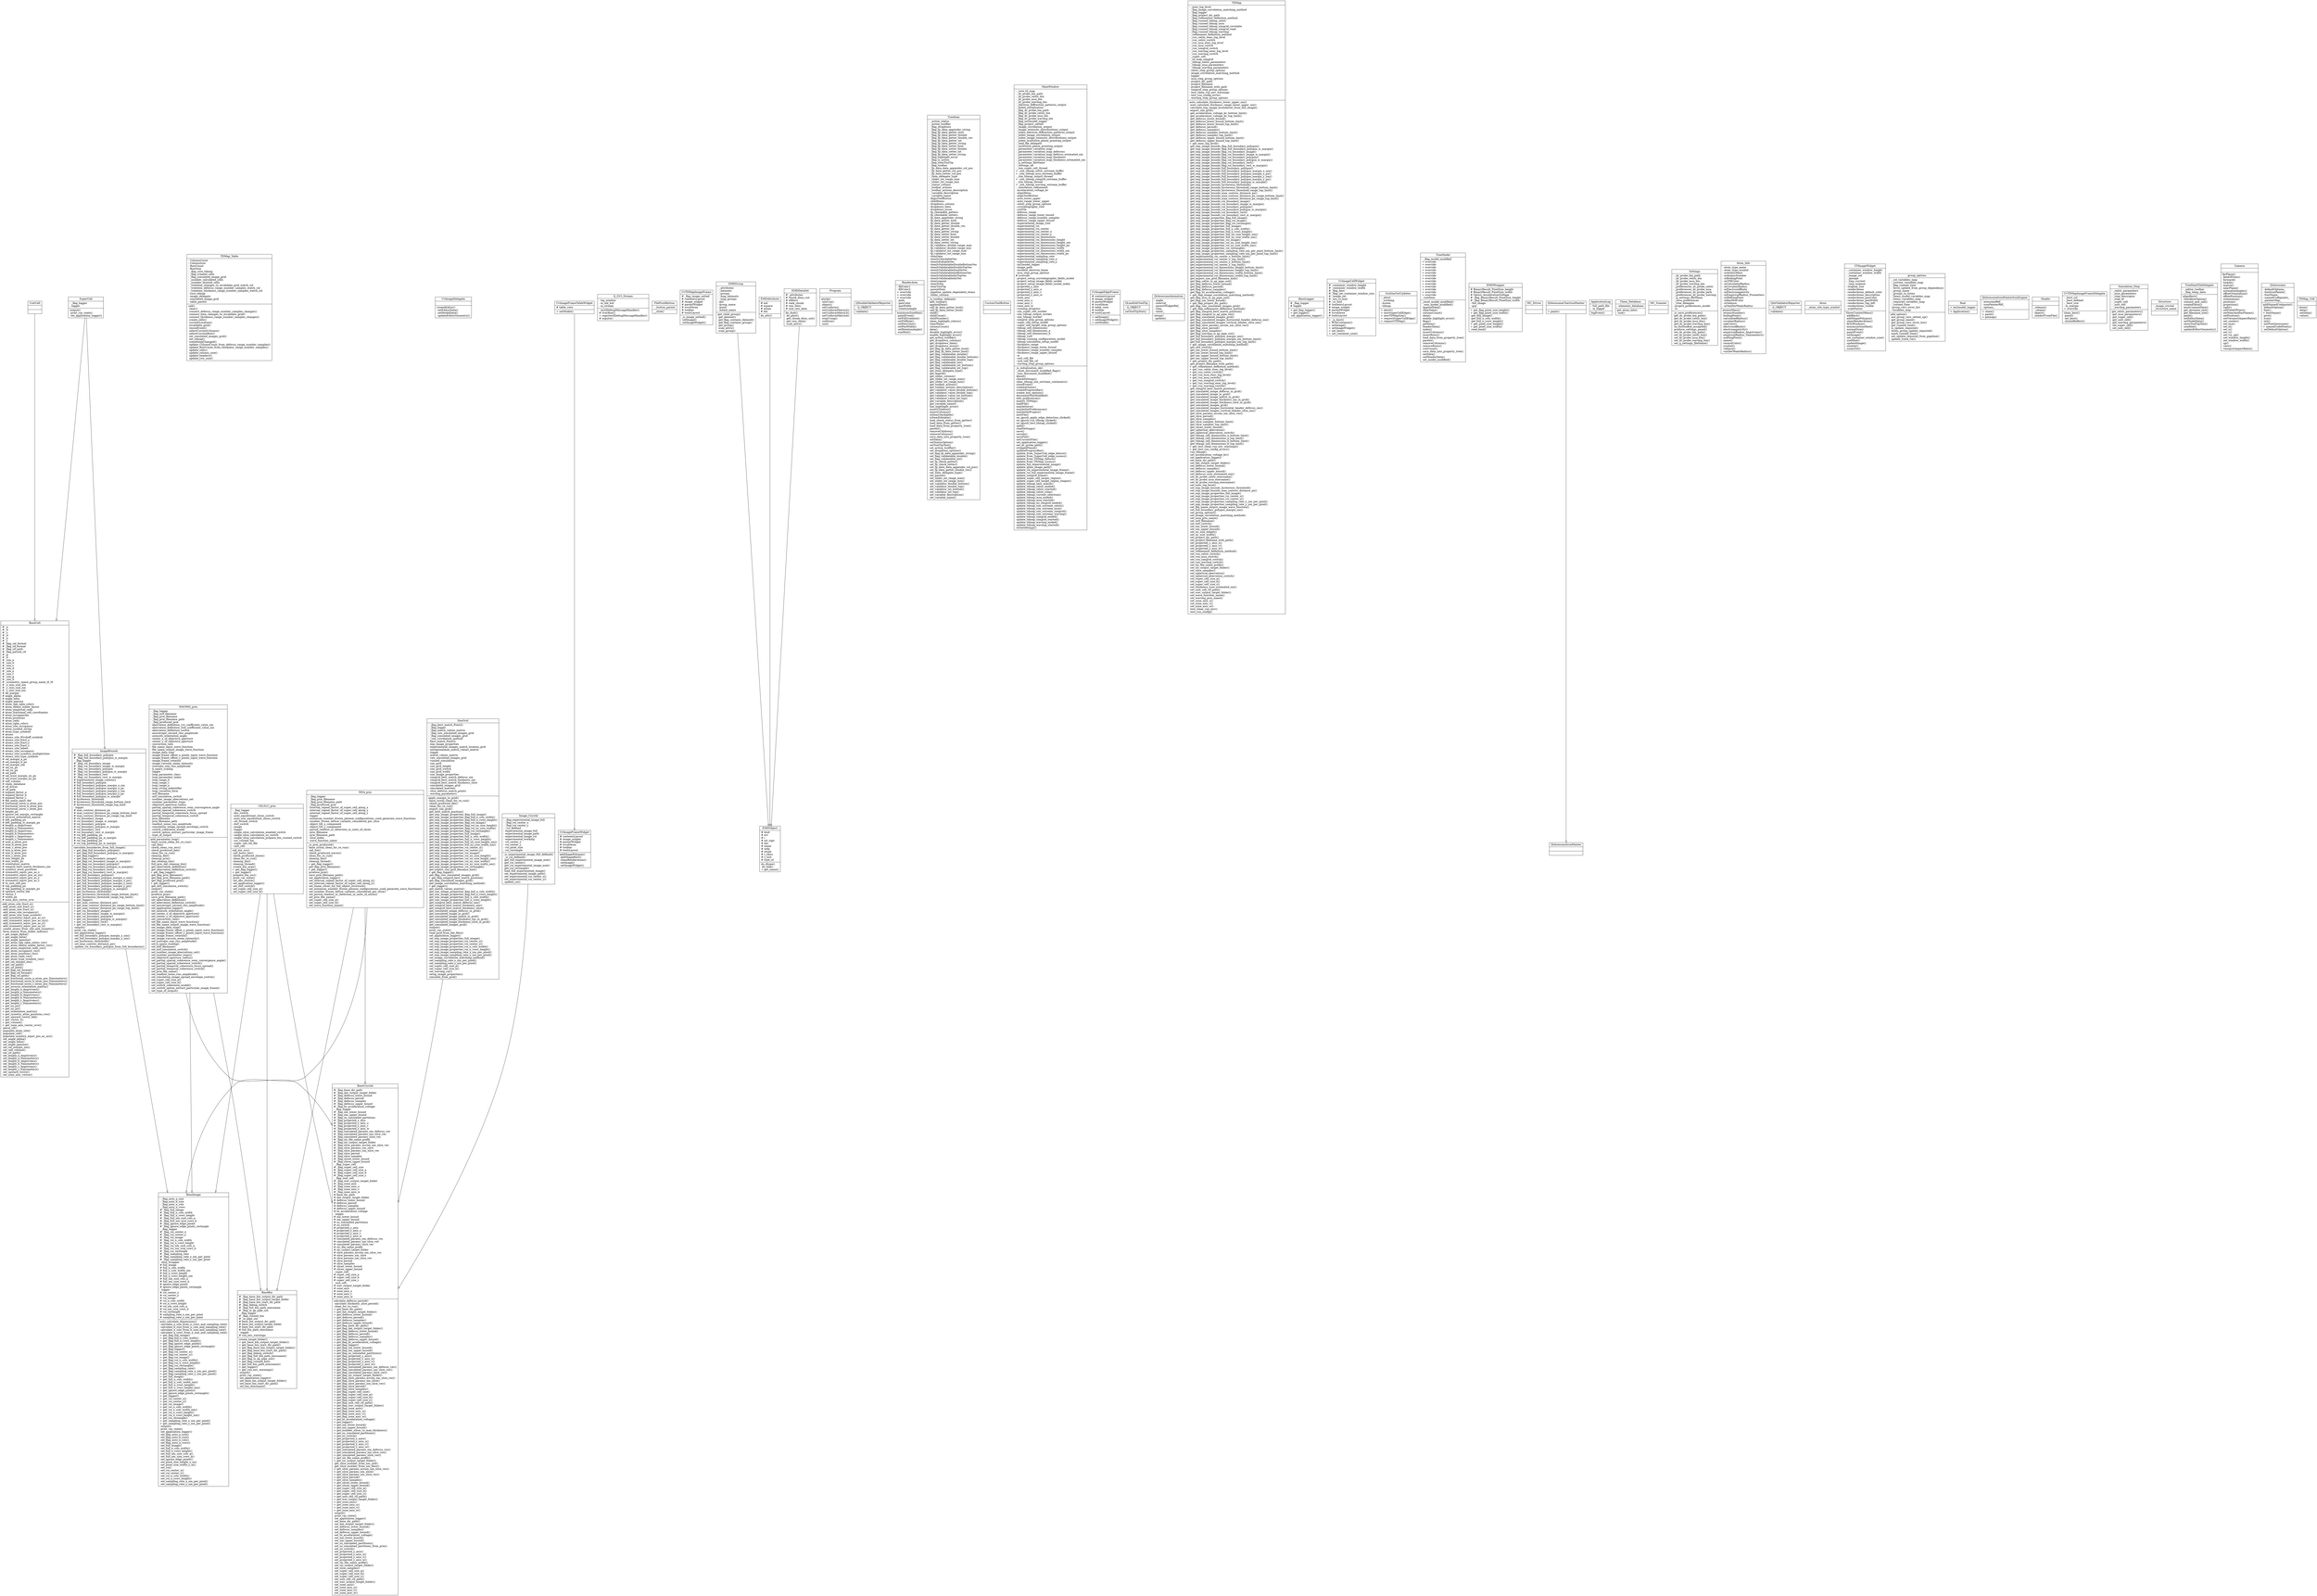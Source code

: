 digraph G {
n50 [label="{SuperCell|- _flag_logger\l- logger\l|  output()\l  print_var_state()\l  set_application_logger()\l}" style=filled fillcolor="#ffffff" shape="record"];
n53 [label="{TDMap_Table|- ColumnCount\l- ColumnSize\l- RowCount\l- RowSize\l- _flag_core_tdmap\l- _flag_created_cells\l- _flag_simulated_image_grid\l- _number_calculated_cells\l- _number_drawed_cells\l- _treeitem_changes_to_invalidate_grid_watch_col\l- _treeitem_defocus_range_number_samples_watch_col\l- _treeitem_thickness_range_number_samples_watch_col\l- core_tdmap\l- image_delegate\l- simulated_image_grid\l- table_parent\l|  cell()\l  clear()\l  connect_defocus_range_number_samples_changes()\l  connect_item_changes_to_invalidate_grid()\l  connect_thickness_range_number_samples_changes()\l  create_cells()\l  currentLocation()\l  invalidate_grid()\l  resizeEvent()\l  selectCurrentColumn()\l  selectCurrentRow()\l  set_simulated_images_grid()\l  set_tdmap()\l  somethingChanged()\l  update_ColumnCount_from_defocus_range_number_samples()\l  update_RowCount_from_thickness_range_number_samples()\l  update_cells()\l  update_column_size()\l  update_headers()\l  update_row_size()\l}" style=filled fillcolor="#ffffff" shape="record"];
n58 [label="{WAVIMG_prm|- _flag_logger\l- _flag_mtf_filename\l- _flag_prm_filename\l- _flag_prm_filename_path\l- _flag_produced_prm\l- aberration_definition_1st_coefficient_value_nm\l- aberration_definition_2nd_coefficient_value_nm\l- aberration_definition_switch\l- anisotropic_second_rms_amplitude\l- azimuth_orientation_angle\l- center_x_of_objective_aperture\l- center_y_of_objective_aperture\l- conversion_rate\l- file_name_input_wave_function\l- file_name_output_image_wave_function\l- image_data_type\l- image_frame_offset_x_pixels_input_wave_function\l- image_frame_offset_y_pixels_input_wave_function\l- image_frame_rotation\l- image_vacuum_mean_intensity\l- isotropic_one_rms_amplitude\l- k_space_scaling\l- logger\l- loop_parameter_class\l- loop_parameter_index\l- loop_range_0\l- loop_range_1\l- loop_range_n\l- loop_string_indentifier\l- loop_variation_form\l- mtf_filename\l- mtf_simulation_switch\l- number_image_aberrations_set\l- number_parameter_loops\l- objective_aperture_radius\l- partial_spacial_coherence_semi_convergence_angle\l- partial_spacial_coherence_switch\l- partial_temporal_coherence_focus_spread\l- partial_temporal_coherence_switch\l- prm_filename\l- prm_filename_path\l- readout_noise_rms_amplitude\l- simulation_image_spread_envelope_switch\l- switch_coherence_model\l- switch_option_extract_particular_image_frame\l- type_of_output\l|  add_parameter_loop()\l  base_cystal_clean_for_re_run()\l  call_bin()\l  check_clean_run_env()\l  check_produced_dat()\l  clean_for_re_run()\l  cleanup_dat()\l  cleanup_prm()\l  dat_cleanup_bin()\l  full_prm_dat_cleanup_bin()\l  get_aberration_definition()\l  get_aberration_definition_switch()\l+ get_flag_logger()\l  get_flag_prm_filename()\l  get_flag_prm_filename_path()\l  get_flag_produced_prm()\l+ get_logger()\l  get_mtf_simulation_switch()\l  output()\l  print_var_state()\l  produce_prm()\l  save_prm_filename_path()\l  set_aberration_definition()\l  set_aberration_definition_switch()\l  set_anisotropic_second_rms_amplitude()\l  set_application_logger()\l  set_azimuth_orientation_angle()\l  set_center_x_of_objective_aperture()\l  set_center_y_of_objective_aperture()\l  set_conversion_rate()\l  set_file_name_input_wave_function()\l  set_file_name_output_image_wave_function()\l  set_image_data_type()\l  set_image_frame_offset_x_pixels_input_wave_function()\l  set_image_frame_offset_y_pixels_input_wave_function()\l  set_image_frame_rotation()\l  set_image_vacuum_mean_intensity()\l  set_isotropic_one_rms_amplitude()\l  set_k_space_scaling()\l  set_mtf_filename()\l  set_mtf_simulation_switch()\l  set_number_image_aberrations_set()\l  set_number_parameter_loops()\l  set_objective_aperture_radius()\l  set_partial_spacial_coherence_semi_convergence_angle()\l  set_partial_spacial_coherence_switch()\l  set_partial_temporal_coherence_focus_spread()\l  set_partial_temporal_coherence_switch()\l  set_prm_file_name()\l  set_readout_noise_rms_amplitude()\l  set_simulation_image_spread_envelope_switch()\l  set_super_cell_size_a()\l  set_super_cell_size_b()\l  set_switch_coherence_model()\l  set_switch_option_extract_particular_image_frame()\l  set_type_of_output()\l}" style=filled fillcolor="#ffffff" shape="record"];
n9 [label="{CELSLC_prm|- _flag_logger\l- abs_switch\l- auto_equidistant_slices_switch\l- auto_non_equidistant_slices_switch\l- cel_format_switch\l- dwf_switch\l- image\l- logger\l- single_slice_calculation_enabled_switch\l- single_slice_calculation_nz_switch\l- single_slice_calculation_prepare_bin_runned_switch\l- ssc_runned_bin\l- super_cell_cel_file\l- unit_cell\l|  call_bin_ssc()\l  call_boost_bin()\l  check_produced_slices()\l  clean_for_re_run()\l  cleanup_bin()\l  cleanup_thread()\l  create_bin_args()\l+ get_flag_logger()\l+ get_logger()\l  prepare_bin_ssc()\l  print_var_state()\l  set_abs_switch()\l  set_application_logger()\l  set_dwf_switch()\l  set_super_cell_size_a()\l  set_super_cell_size_b()\l}" style=filled fillcolor="#ffffff" shape="record"];
n15 [label="{CvImageDelegate||  createEditor()\l  setEditorData()\l  setModelData()\l  updateEditorGeometry()\l}" style=filled fillcolor="#ffffff" shape="record"];
n18 [label="{CvImageFrameWidget|# contentsLayout\l# image_widget\l# parentWidget\l# scrollArea\l# toolbar\l# toolsLayout\l|  addShapePolygon()\l  addShapeRect()\l  cleanRenderAreas()\l  setImage()\l  setImageWidget()\l}" style=filled fillcolor="#ffffff" shape="record"];
n38 [label="{Q_GUI_Stream|- log_window\l- m_old_buf\l- m_stream\l|- myQDebugMessageHandler()\l# overflow()\l+ registerQDebugMessageHandler()\l# xsputn()\l}" style=filled fillcolor="#ffffff" shape="record"];
n26 [label="{FilePushButton|- _button_parent\l|  __click()\l}" style=filled fillcolor="#ffffff" shape="record"];
n5 [label="{BaseCell|# _a\l# _b\l# _c\l# _d\l# _e\l# _f\l# _flag_cel_format\l# _flag_cif_format\l# _flag_cif_path\l# _flag_parsed_cif\l# _g\l# _h\l# _sim_a\l# _sim_b\l# _sim_c\l# _sim_d\l# _sim_e\l# _sim_f\l# _sim_g\l# _sim_h\l# _symmetry_space_group_name_H_M\l# _x_min_size_nm\l# _y_min_size_nm\l# _z_min_size_nm\l# ab_margin\l# angle_alpha\l# angle_beta\l# angle_gamma\l# atom_cpk_rgba_colors\l# atom_debye_waller_factor\l# atom_empirical_radii\l# atom_fractional_cell_coordinates\l# atom_occupancies\l# atom_positions\l# atom_radii\l# atom_rgba_colors\l# atom_site_occupancy\l# atom_symbol_string\l# atom_type_symbols\l# atoms\l# atoms_site_Wyckoff_symbols\l# atoms_site_fract_x\l# atoms_site_fract_y\l# atoms_site_fract_z\l# atoms_site_labels\l# atoms_site_occupancy\l# atoms_site_symetry_multiplicities\l# atoms_site_type_symbols\l# cel_margin_a_px\l# cel_margin_b_px\l# cel_margin_nm\l# cel_nx_px\l# cel_ny_px\l# cel_path\l# cel_wout_margin_nx_px\l# cel_wout_margin_ny_px\l# cell_volume\l# chem_database\l# cif_driver\l# cif_path\l# expand_factor_a\l# expand_factor_b\l# expand_factor_c\l# file_name_input_dat\l# fractional_norm_a_atom_pos\l# fractional_norm_b_atom_pos\l# fractional_norm_c_atom_pos\l# height_px\l# ignore_cel_margin_rectangle\l# inverse_orientation_matrix\l# left_padding_px\l# left_padding_w_margin_px\l# length_a_Angstroms\l# length_a_Nanometers\l# length_b_Angstroms\l# length_b_Nanometers\l# length_c_Angstroms\l# length_c_Nanometers\l# max_a_atom_pos\l# max_b_atom_pos\l# max_c_atom_pos\l# min_a_atom_pos\l# min_b_atom_pos\l# min_c_atom_pos\l# min_height_px\l# min_width_px\l# orientation_matrix\l# simgrid_best_match_thickness_nm\l# symetry_atom_positions\l# symmetry_equiv_pos_as_x\l# symmetry_equiv_pos_as_xyz\l# symmetry_equiv_pos_as_y\l# symmetry_equiv_pos_as_z\l# to_unit_cell_pos\l# top_padding_px\l# top_padding_w_margin_px\l# upward_vector_hkl\l# vector_t\l# width_px\l# zone_axis_vector_uvw\l|  add_atom_site_fract_x()\l  add_atom_site_fract_y()\l  add_atom_site_fract_z()\l  add_atom_site_occupancy()\l  add_atom_site_type_symbol()\l  add_symmetry_equiv_pos_as_x()\l  add_symmetry_equiv_pos_as_xyz()\l  add_symmetry_equiv_pos_as_y()\l  add_symmetry_equiv_pos_as_z()\l  create_atoms_from_site_and_symetry()\l  form_matrix_from_miller_indices()\l+ get_angle_alpha()\l+ get_angle_beta()\l+ get_angle_gamma()\l+ get_atom_cpk_rgba_colors_vec()\l+ get_atom_debye_waller_factor_vec()\l+ get_atom_empirical_radii_vec()\l+ get_atom_occupancy_vec()\l+ get_atom_positions_vec()\l+ get_atom_radii_vec()\l+ get_atom_type_symbols_vec()\l+ get_cel_margin_nm()\l+ get_cel_path()\l+ get_cif_path()\l+ get_flag_cel_format()\l+ get_flag_cif_format()\l+ get_flag_cif_path()\l+ get_fractional_norm_a_atom_pos_Nanometers()\l+ get_fractional_norm_b_atom_pos_Nanometers()\l+ get_fractional_norm_c_atom_pos_Nanometers()\l+ get_inverse_orientation_matrix()\l+ get_length_a_Angstroms()\l+ get_length_a_Nanometers()\l+ get_length_b_Angstroms()\l+ get_length_b_Nanometers()\l+ get_length_c_Angstroms()\l+ get_length_c_Nanometers()\l+ get_nx_px()\l+ get_ny_px()\l+ get_orientation_matrix()\l+ get_symetry_atom_positions_vec()\l+ get_upward_vector_hkl()\l+ get_vector_t()\l+ get_volume()\l+ get_zone_axis_vector_uvw()\l  parse_cif()\l  populate_atom_site()\l  populate_cell()\l  populate_symetry_equiv_pos_as_xyz()\l  set_angle_alpha()\l  set_angle_beta()\l  set_angle_gamma()\l  set_cel_margin_nm()\l  set_cell_volume()\l  set_cif_path()\l  set_length_a_Angstroms()\l  set_length_a_Nanometers()\l  set_length_b_Angstroms()\l  set_length_b_Nanometers()\l  set_length_c_Angstroms()\l  set_length_c_Nanometers()\l  set_upward_vector()\l  set_zone_axis_vector()\l}" style=filled fillcolor="#ffffff" shape="record"];
n19 [label="{CvTDMapImageFrame|# _flag_image_setted\l# contentsLayout\l# image_widget\l# parentWidget\l# scrollArea\l# toolbar\l# toolsLayout\l|  _is_image_setted()\l  setImage()\l  setImageWidget()\l}" style=filled fillcolor="#ffffff" shape="record"];
n23 [label="{EMDGroup|- _attributes\l- _datasets\l- _groups\l- _map_datasets\l- _map_groups\l- gid\l- group_name\l- grpid\l- memb_name\l|  get_child_group()\l  get_dataset()\l  get_flag_contains_dataset()\l  get_flag_contains_group()\l  get_group()\l  scan_attrs()\l  scan_group()\l}" style=filled fillcolor="#ffffff" shape="record"];
n34 [label="{Program||  attrib()\l  isInUse()\l  object()\l  setUniform()\l  setUniformMatrix2()\l  setUniformMatrix3()\l  setUniformMatrix4()\l  stopUsing()\l  uniform()\l  use()\l}" style=filled fillcolor="#ffffff" shape="record"];
n35 [label="{QDoubleValidatorReporter|- Q_OBJECT\l|  validate()\l}" style=filled fillcolor="#ffffff" shape="record"];
n44 [label="{RenderArea|- fillColor1\l- fillColor2\l+ override\l+ override\l+ override\l- path\l- penColor\l- penWidth\l- rotationAngle\l|  minimumSizeHint()\l  paintEvent()\l  setFillGradient()\l  setFillRule()\l  setPenColor()\l  setPenWidth()\l  setRotationAngle()\l  sizeHint()\l}" style=filled fillcolor="#ffffff" shape="record"];
n54 [label="{TreeItem|- _action_status\l- _action_toolBar\l- _flag_dropdown\l- _flag_fp_data_appender_string\l- _flag_fp_data_getter_bool\l- _flag_fp_data_getter_double\l- _flag_fp_data_getter_double_vec\l- _flag_fp_data_getter_int\l- _flag_fp_data_getter_string\l- _flag_fp_data_setter_bool\l- _flag_fp_data_setter_double\l- _flag_fp_data_setter_int\l- _flag_fp_data_setter_string\l- _flag_highlight_error\l- _flag_is_action\l- _flag_itemToolTip\l- _flag_toolbar\l- _fp_data_data_appender_col_pos\l- _fp_data_getter_col_pos\l- _fp_data_setter_col_pos\l- _item_delegate_type\l- _slider_int_range_max\l- _slider_int_range_min\l- _status_column\l- _toolbar_actions\l- _toolbar_actions_description\l- _variable_description\l- _variable_name\l- alignToolButton\l- childItems\l- dropdown_column\l- dropdown_data\l- dropdown_enum\l- fp_checkable_getters\l- fp_checkable_setters\l- fp_data_appender_string\l- fp_data_getter_bool\l- fp_data_getter_double\l- fp_data_getter_double_vec\l- fp_data_getter_int\l- fp_data_getter_string\l- fp_data_setter_bool\l- fp_data_setter_double\l- fp_data_setter_int\l- fp_data_setter_string\l- fp_validator_double_range_max\l- fp_validator_double_range_min\l- fp_validator_int_range_max\l- fp_validator_int_range_min\l- itemData\l- itemIsCheckableVec\l- itemIsEditableVec\l- itemIsValidatableDoubleBottomVec\l- itemIsValidatableDoubleTopVec\l- itemIsValidatableDoubleVec\l- itemIsValidatableIntBottomVec\l- itemIsValidatableIntTopVec\l- itemIsValidatableIntVec\l- itemLegend\l- itemState\l- itemToolTip\l- parentItem\l- pipeline_update_dependent_items\l- slider_column\l|  _is_toolbar_defined()\l  add_toolbar()\l  appendData()\l  call_fp_data_getter_bool()\l  call_fp_data_setter_bool()\l  child()\l  childCount()\l  childNumber()\l  clean_highlight_status()\l  clearData()\l  columnCount()\l  data()\l  disable_highlight_error()\l  enable_highlight_error()\l  get_action_toolBar()\l  get_dropdown_column()\l  get_dropdown_data()\l  get_dropdown_enum()\l  get_flag_fp_data_getter_bool()\l  get_flag_fp_data_setter_bool()\l  get_flag_validatable_double()\l  get_flag_validatable_double_bottom()\l  get_flag_validatable_double_top()\l  get_flag_validatable_int()\l  get_flag_validatable_int_bottom()\l  get_flag_validatable_int_top()\l  get_item_delegate_type()\l  get_legend()\l  get_slider_column()\l  get_slider_int_range_max()\l  get_slider_int_range_min()\l  get_toolbar_actions()\l  get_toolbar_actions_description()\l  get_validator_value_double_bottom()\l  get_validator_value_double_top()\l  get_validator_value_int_bottom()\l  get_validator_value_int_top()\l  get_variable_description()\l  get_variable_name()\l  has_hightlight_error()\l  insertChildren()\l  insertColumns()\l  isItemCheckable()\l  isItemEditable()\l  load_check_status_from_getter()\l  load_data_from_getter()\l  load_data_from_property_tree()\l  parent()\l  removeChildren()\l  removeColumns()\l  save_data_into_property_tree()\l  setData()\l  setStatusOption()\l  setToolTipText()\l  set_action_toolBar()\l  set_dropdown_options()\l  set_flag_fp_data_appender_string()\l  set_flag_validatable_double()\l  set_flag_validatable_int()\l  set_fp_check_getter()\l  set_fp_check_setter()\l  set_fp_data_data_appender_col_pos()\l  set_fp_data_getter_double_vec()\l  set_item_delegate_type()\l  set_parent()\l  set_slider_int_range_max()\l  set_slider_int_range_min()\l  set_validator_double_bottom()\l  set_validator_double_top()\l  set_validator_int_bottom()\l  set_validator_int_top()\l  set_variable_description()\l  set_variable_name()\l}" style=filled fillcolor="#ffffff" shape="record"];
n13 [label="{CustomToolButton||}" style=filled fillcolor="#ffffff" shape="record"];
n32 [label="{MSA_prm|- _flag_logger\l- _flag_prm_filename\l- _flag_prm_filename_path\l- _flag_produced_prm\l- internal_repeat_factor_of_super_cell_along_x\l- internal_repeat_factor_of_super_cell_along_y\l- internal_repeat_factor_of_super_cell_along_z\l- logger\l- minimum_number_frozen_phonon_configurations_used_generate_wave_functions\l- number_frozen_lattice_variants_considered_per_slice\l- object_tilt_x_component\l- object_tilt_y_component\l- period_readout_or_detection_in_units_of_slices\l- prm_filename\l- prm_filename_path\l- slice_index\l- wave_function_name\l|  _is_prm_produced()\l  base_cystal_clean_for_re_run()\l  call_bin()\l  check_produced_waves()\l  clean_for_re_run()\l  cleanup_bin()\l  cleanup_thread()\l+ get_flag_logger()\l  get_flag_prm_filename()\l+ get_logger()\l  produce_prm()\l  save_prm_filename_path()\l  set_application_logger()\l  set_internal_repeat_factor_of_super_cell_along_x()\l  set_internal_repeat_factor_of_super_cell_along_y()\l  set_linear_slices_for_full_object_structure()\l  set_minimum_number_frozen_phonon_configurations_used_generate_wave_functions()\l  set_number_frozen_lattice_variants_considered_per_slice()\l  set_period_readout_or_detection_in_units_of_slices()\l  set_prm_file_name()\l  set_super_cell_size_a()\l  set_super_cell_size_b()\l  set_wave_function_name()\l}" style=filled fillcolor="#ffffff" shape="record"];
n33 [label="{MainWindow|- _core_td_map\l- _dr_probe_bin_path\l- _dr_probe_celslc_bin\l- _dr_probe_msa_bin\l- _dr_probe_wavimg_bin\l- _electron_diffraction_patterns_output\l- _failed_initialization\l- _flag_dr_probe_bin_path\l- _flag_dr_probe_celslc_bin\l- _flag_dr_probe_msa_bin\l- _flag_dr_probe_wavimg_bin\l- _flag_im2model_logger\l- _flag_project_setted\l- _image_correlation_output\l- _image_intensity_distribuitions_output\l- _index_electron_diffraction_patterns_output\l- _index_image_correlation_output\l- _index_image_intensity_distribuitions_output\l- _index_multislice_phase_granting_output\l- _load_file_delegate\l- _multislice_phase_granting_output\l- _parameter_variation_map\l- _parameter_variation_map_defocous\l- _parameter_variation_map_defocus_estimated_nm\l- _parameter_variation_map_thickness\l- _parameter_variation_map_thickness_estimated_nm\l- _q_settings_fileName\l- _settings_ok\l- _sim_super_cell_thread\l+ _sim_tdmap_celslc_ostream_buffer\l+ _sim_tdmap_msa_ostream_buffer\l- _sim_tdmap_output_thread\l+ _sim_tdmap_simgrid_ostream_buffer\l- _sim_tdmap_thread\l+ _sim_tdmap_wavimg_ostream_buffer\l- _simulation_refinement\l- accelaration_voltage_kv\l- alignMenu\l- alignToolButton\l- auto_lower_upper\l- auto_range_lower_upper\l- celslc_step_group_options\l- crystallography_root\l- curFile\l- defocus_range\l- defocus_range_lower_bound\l- defocus_range_number_samples\l- defocus_range_upper_bound\l- experimental_image_root\l- experimental_roi\l- experimental_roi_center\l- experimental_roi_center_x\l- experimental_roi_center_y\l- experimental_roi_dimensions\l- experimental_roi_dimensions_height\l- experimental_roi_dimensions_height_nm\l- experimental_roi_dimensions_height_px\l- experimental_roi_dimensions_width\l- experimental_roi_dimensions_width_nm\l- experimental_roi_dimensions_width_px\l- experimental_sampling_rate\l- experimental_sampling_rate_x\l- experimental_sampling_rate_y\l- im2model_logger\l- image_path\l- incident_electron_beam\l- msa_step_group_options\l# override\l- project_setup_crystalographic_fields_model\l- project_setup_image_fields_model\l- project_setup_image_fields_model_index\l- projected_y_axis\l- projected_y_axis_u\l- projected_y_axis_v\l- projected_y_axis_w\l- zone_axis\l- zone_axis_u\l- zone_axis_v\l- zone_axis_w\l- running_progress\l- sim_super_cell_worker\l- sim_tdmap_output_worker\l- sim_tdmap_worker\l- simgrid_step_group_options\l- super_cell_setup_model\l- super_cell_target_step_group_options\l- tdmap_cell_dimensions\l- tdmap_cell_dimensions_a\l- tdmap_cell_dimensions_b\l- tdmap_root\l- tdmap_running_configuration_model\l- tdmap_simulation_setup_model\l- thickness_range\l- thickness_range_lower_bound\l- thickness_range_number_samples\l- thickness_range_upper_bound\l- ui\l- unit_cell_file\l- unit_cell_file_cif\l- wavimg_step_group_options\l|  _is_initialization_ok()\l  _reset_document_modified_flags()\l  _was_document_modified()\l  about()\l  checkSettings()\l  clear_tdmap_sim_ostream_containers()\l  closeEvent()\l  createActions()\l  createProgressBar()\l  create_box_options()\l  documentWasModified()\l  edit_preferences()\l  export_TDMap()\l  loadFile()\l  maybeSave()\l  maybeSetPreferences()\l  maybeSetProject()\l  newFile()\l  on_qpush_apply_edge_detection_clicked()\l  on_qpush_run_tdmap_clicked()\l  on_qpush_test_tdmap_clicked()\l  open()\l  readSettings()\l  save()\l  saveAs()\l  saveFile()\l  setCurrentFile()\l  set_application_logger()\l  set_dr_probe_path()\l  strippedName()\l  updateProgressBar()\l  update_from_SuperCell_edge_failure()\l  update_from_SuperCell_edge_sucess()\l  update_from_TDMap_failure()\l  update_from_TDMap_sucess()\l  update_full_experimental_image()\l  update_qline_image_path()\l  update_roi_experimental_image_frame()\l  update_roi_full_experimental_image_frame()\l  update_simgrid_frame()\l  update_super_cell_target_region()\l  update_super_cell_target_region_shapes()\l  update_tdmap_best_match()\l  update_tdmap_celslc_ended()\l  update_tdmap_celslc_started()\l  update_tdmap_celslc_step()\l  update_tdmap_current_selection()\l  update_tdmap_msa_ended()\l  update_tdmap_msa_started()\l  update_tdmap_no_simgrid_ended()\l  update_tdmap_sim_ostream_celslc()\l  update_tdmap_sim_ostream_msa()\l  update_tdmap_sim_ostream_simgrid()\l  update_tdmap_sim_ostream_wavimg()\l  update_tdmap_simgrid_ended()\l  update_tdmap_simgrid_started()\l  update_tdmap_wavimg_ended()\l  update_tdmap_wavimg_started()\l  writeSettings()\l}" style=filled fillcolor="#ffffff" shape="record"];
n16 [label="{CvImageEdgeFrame|# contentsLayout\l# image_widget\l# parentWidget\l# scrollArea\l# table_view\l# toolbar\l# toolsLayout\l|+ setImage()\l+ setImageWidget()\l+ setModel()\l}" style=filled fillcolor="#ffffff" shape="record"];
n29 [label="{Image_Crystal|- _flag_experimental_image_full\l- _flag_roi_center_x\l- _flag_roi_center_y\l- _roi_defined\l- experimental_image_full\l- experimental_image_path\l- experimental_image_roi\l- experimental_working\l- roi_center_x\l- roi_center_y\l- roi_pixel_size\l- roi_rectangle\l|  _is_experimental_image_full_defined()\l  _is_roi_defined()\l  get_full_experimental_image_mat()\l  get_roi_center()\l  get_roi_experimental_image_mat()\l  get_roi_rectangle()\l  load_full_experimental_image()\l  set_experimental_image_path()\l  set_experimental_roi_center_x()\l  set_experimental_roi_center_y()\l  update_roi()\l}" style=filled fillcolor="#ffffff" shape="record"];
n37 [label="{QLineEditToolTip|- Q_OBJECT\l|  setToolTipText()\l}" style=filled fillcolor="#ffffff" shape="record"];
n40 [label="{QtAwesomeAnimation|- angle_\l- interval_\l- parentWidgetRef_\l- step_\l- timer_\l|  setup()\l  update()\l}" style=filled fillcolor="#ffffff" shape="record"];
n47 [label="{SimGrid|- _flag_best_match_Point2i\l- _flag_logger\l- _flag_match_values_matrix\l- _flag_raw_simulated_images_grid\l- _flag_simulated_images_grid\l- _sim_correlation_method\l- best_match_Point2i\l- exp_image_properties\l- experimental_images_match_location_grid\l- imregionalmax_match_values_matrix\l- logger\l- match_values_matrix\l- raw_simulated_images_grid\l- runned_simulation\l- sim_grid\l- sim_grid_height\l- sim_grid_switch\l- sim_grid_width\l- sim_image_properties\l- simgrid_best_match_defocus_nm\l- simgrid_best_match_thickness_nm\l- simgrid_best_match_thickness_slice\l- simulated_images_grid\l- simulated_matches\l- slice_defocus_match_points\l- wavimg_parameters\l|  apply_margin_to_grid()\l  base_cystal_clean_for_re_run()\l  check_produced_dat()\l  clean_for_re_run()\l  export_sim_grid()\l  get_best_match_position()\l  get_exp_image_properties_flag_full_image()\l  get_exp_image_properties_flag_full_n_cols_width()\l  get_exp_image_properties_flag_full_n_rows_height()\l  get_exp_image_properties_flag_roi_image()\l  get_exp_image_properties_flag_roi_nx_size_height()\l  get_exp_image_properties_flag_roi_ny_size_width()\l  get_exp_image_properties_flag_roi_rectangle()\l  get_exp_image_properties_full_image()\l  get_exp_image_properties_full_n_cols_width()\l  get_exp_image_properties_full_n_rows_height()\l  get_exp_image_properties_full_nx_size_height_nm()\l  get_exp_image_properties_full_ny_size_width_nm()\l  get_exp_image_properties_roi_center_x()\l  get_exp_image_properties_roi_center_y()\l  get_exp_image_properties_roi_image()\l  get_exp_image_properties_roi_nx_size_height()\l  get_exp_image_properties_roi_nx_size_height_nm()\l  get_exp_image_properties_roi_ny_size_width()\l  get_exp_image_properties_roi_ny_size_width_nm()\l  get_exp_image_properties_roi_rectangle()\l  get_export_sim_grid_filename_hint()\l+ get_flag_logger()\l  get_flag_raw_simulated_images_grid()\l+ get_flag_simgrid_best_match_position()\l  get_flag_simulated_images_grid()\l  get_image_correlation_matching_method()\l+ get_logger()\l  get_match_values_matrix()\l  get_sim_image_properties_flag_full_n_cols_width()\l  get_sim_image_properties_flag_full_n_rows_height()\l  get_sim_image_properties_full_n_cols_width()\l  get_sim_image_properties_full_n_rows_height()\l  get_simgrid_best_match_defocus_nm()\l  get_simgrid_best_match_thickness_nm()\l  get_simgrid_best_match_thickness_slice()\l  get_simulated_image_defocus_in_grid()\l  get_simulated_image_in_grid()\l  get_simulated_image_match_in_grid()\l  get_simulated_image_thickness_nm_in_grid()\l  get_simulated_image_thickness_slice_in_grid()\l  get_simulated_images_grid()\l  output()\l  print_var_state()\l  read_grid_from_dat_files()\l  set_application_logger()\l  set_exp_image_properties_full_image()\l  set_exp_image_properties_roi_center_x()\l  set_exp_image_properties_roi_center_y()\l  set_exp_image_properties_roi_n_cols_width()\l  set_exp_image_properties_roi_n_rows_height()\l  set_exp_image_sampling_rate_x_nm_per_pixel()\l  set_exp_image_sampling_rate_y_nm_per_pixel()\l  set_image_correlation_matching_method()\l  set_sampling_rate_x_nm_per_pixel()\l  set_sampling_rate_y_nm_per_pixel()\l  set_super_cell_size_a()\l  set_super_cell_size_b()\l  set_wavimg_var()\l  setup_image_properties()\l  simulate_from_grid()\l}" style=filled fillcolor="#ffffff" shape="record"];
n51 [label="{TDMap|- _exec_log_level\l- _flag_image_correlation_matching_method\l- _flag_logger\l- _flag_project_dir_path\l- _flag_refinement_definition_method\l- _flag_runned_tdmap_celslc\l- _flag_runned_tdmap_msa\l- _flag_runned_tdmap_simgrid_correlate\l- _flag_runned_tdmap_simgrid_read\l- _flag_runned_tdmap_wavimg\l- _refinement_definition_method\l- _run_celslc_exec_log_level\l- _run_celslc_switch\l- _run_msa_exec_log_level\l- _run_msa_switch\l- _run_simgrid_switch\l- _run_wavimg_exec_log_level\l- _run_wavimg_switch\l- _super_cell\l- _td_map_simgrid\l- _tdmap_celslc_parameters\l- _tdmap_msa_parameters\l- _tdmap_wavimg_parameters\l- celslc_step_group_options\l- image_correlation_matching_method\l- logger\l- msa_step_group_options\l- project_dir_path\l- project_filename\l- project_filename_with_path\l- simgrid_step_group_options\l- test_clean_run_env_warnings\l- test_run_config_errors\l- wavimg_step_group_options\l|  auto_calculate_thickness_lower_upper_nm()\l  auto_calculate_thickness_range_lower_upper_nm()\l  calculate_exp_image_boundaries_from_full_image()\l  export_sim_grid()\l  get_accelaration_voltage_kv_bottom_limit()\l  get_accelaration_voltage_kv_top_limit()\l  get_defocus_lower_bound()\l  get_defocus_lower_bound_bottom_limit()\l  get_defocus_lower_bound_top_limit()\l  get_defocus_period()\l  get_defocus_samples()\l  get_defocus_samples_bottom_limit()\l  get_defocus_samples_top_limit()\l  get_defocus_upper_bound_bottom_limit()\l  get_defocus_upper_bound_top_limit()\l+ get_exec_log_level()\l  get_exp_image_bounds_flag_full_boundary_polygon()\l  get_exp_image_bounds_flag_full_boundary_polygon_w_margin()\l  get_exp_image_bounds_flag_roi_boundary_image()\l  get_exp_image_bounds_flag_roi_boundary_image_w_margin()\l  get_exp_image_bounds_flag_roi_boundary_polygon()\l  get_exp_image_bounds_flag_roi_boundary_polygon_w_margin()\l  get_exp_image_bounds_flag_roi_boundary_rect()\l  get_exp_image_bounds_flag_roi_boundary_rect_w_margin()\l  get_exp_image_bounds_full_boundary_polygon()\l  get_exp_image_bounds_full_boundary_polygon_margin_x_nm()\l  get_exp_image_bounds_full_boundary_polygon_margin_x_px()\l  get_exp_image_bounds_full_boundary_polygon_margin_y_nm()\l  get_exp_image_bounds_full_boundary_polygon_margin_y_px()\l  get_exp_image_bounds_full_boundary_polygon_w_margin()\l  get_exp_image_bounds_hysteresis_threshold()\l  get_exp_image_bounds_hysteresis_threshold_range_bottom_limit()\l  get_exp_image_bounds_hysteresis_threshold_range_top_limit()\l  get_exp_image_bounds_max_contour_distance_px()\l  get_exp_image_bounds_max_contour_distance_px_range_bottom_limit()\l  get_exp_image_bounds_max_contour_distance_px_range_top_limit()\l  get_exp_image_bounds_roi_boundary_image()\l  get_exp_image_bounds_roi_boundary_image_w_margin()\l  get_exp_image_bounds_roi_boundary_polygon()\l  get_exp_image_bounds_roi_boundary_polygon_w_margin()\l  get_exp_image_bounds_roi_boundary_rect()\l  get_exp_image_bounds_roi_boundary_rect_w_margin()\l  get_exp_image_properties_flag_full_image()\l  get_exp_image_properties_flag_roi_image()\l  get_exp_image_properties_flag_roi_rectangle()\l  get_exp_image_properties_full_image()\l  get_exp_image_properties_full_n_cols_width()\l  get_exp_image_properties_full_n_rows_height()\l  get_exp_image_properties_full_nx_size_height_nm()\l  get_exp_image_properties_full_ny_size_width_nm()\l  get_exp_image_properties_roi_image()\l  get_exp_image_properties_roi_nx_size_height_nm()\l  get_exp_image_properties_roi_ny_size_width_nm()\l  get_exp_image_properties_roi_rectangle()\l  get_exp_image_properties_sampling_rate_nm_per_pixel_bottom_limit()\l  get_exp_image_properties_sampling_rate_nm_per_pixel_top_limit()\l  get_experimental_roi_center_x_bottom_limit()\l  get_experimental_roi_center_x_top_limit()\l  get_experimental_roi_center_y_bottom_limit()\l  get_experimental_roi_center_y_top_limit()\l  get_experimental_roi_dimensions_height_bottom_limit()\l  get_experimental_roi_dimensions_height_top_limit()\l  get_experimental_roi_dimensions_width_bottom_limit()\l  get_experimental_roi_dimensions_width_top_limit()\l  get_export_sim_grid_filename_hint()\l  get_flag_celslc_io_ap_pipe_out()\l  get_flag_defocus_lower_bound()\l  get_flag_defocus_period()\l  get_flag_defocus_samples()\l  get_flag_ht_accelaration_voltage()\l+ get_flag_image_correlation_matching_method()\l  get_flag_msa_io_ap_pipe_out()\l  get_flag_nm_lower_bound()\l+ get_flag_project_dir_path()\l  get_flag_raw_simulated_images_grid()\l+ get_flag_refinement_definition_method()\l  get_flag_simgrid_best_match_position()\l  get_flag_simgrid_io_ap_pipe_out()\l  get_flag_simulated_images_grid()\l  get_flag_simulated_images_horizontal_header_defocus_nm()\l  get_flag_simulated_images_vertical_header_slice_nm()\l  get_flag_slice_params_accum_nm_slice_vec()\l  get_flag_slice_period()\l  get_flag_slice_samples()\l  get_flag_wavimg_io_ap_pipe_out()\l  get_full_boundary_polygon_margin_nm()\l  get_full_boundary_polygon_margin_nm_bottom_limit()\l  get_full_boundary_polygon_margin_nm_top_limit()\l+ get_image_correlation_matching_method()\l  get_mtf_switch()\l  get_nm_lower_bound_bottom_limit()\l  get_nm_lower_bound_top_limit()\l  get_nm_upper_bound_bottom_limit()\l  get_nm_upper_bound_top_limit()\l+ get_project_dir_path()\l  get_project_filename_with_path()\l+ get_refinement_definition_method()\l+ get_run_celslc_exec_log_level()\l+ get_run_celslc_switch()\l+ get_run_msa_exec_log_level()\l+ get_run_msa_switch()\l+ get_run_simgrid_switch()\l+ get_run_wavimg_exec_log_level()\l+ get_run_wavimg_switch()\l  get_simgrid_best_match_position()\l  get_simulated_image_defocus_in_grid()\l  get_simulated_image_in_grid()\l  get_simulated_image_match_in_grid()\l  get_simulated_image_thickness_nm_in_grid()\l  get_simulated_image_thickness_slice_in_grid()\l  get_simulated_images_grid()\l  get_simulated_images_horizontal_header_defocus_nm()\l  get_simulated_images_vertical_header_slice_nm()\l  get_slice_params_accum_nm_slice_vec()\l  get_slice_period()\l  get_slice_samples()\l  get_slice_samples_bottom_limit()\l  get_slice_samples_top_limit()\l  get_slices_lower_bound()\l  get_spherical_aberration()\l  get_spherical_aberration_switch()\l  get_tdmap_cell_dimensions_a_bottom_limit()\l  get_tdmap_cell_dimensions_a_top_limit()\l  get_tdmap_cell_dimensions_b_bottom_limit()\l  get_tdmap_cell_dimensions_b_top_limit()\l+ get_test_clean_run_env_warnings()\l+ get_test_run_config_errors()\l  run_tdmap()\l  set_accelaration_voltage_kv()\l  set_application_logger()\l  set_base_dir_path()\l  set_dat_output_target_folder()\l  set_defocus_lower_bound()\l  set_defocus_samples()\l  set_defocus_upper_bound()\l  set_defocus_user_estimated_nm()\l  set_dr_probe_celslc_execname()\l  set_dr_probe_msa_execname()\l  set_dr_probe_wavimg_execname()\l  set_exec_log_level()\l  set_exp_image_bounds_hysteresis_threshold()\l  set_exp_image_bounds_max_contour_distance_px()\l  set_exp_image_properties_full_image()\l  set_exp_image_properties_roi_center_x()\l  set_exp_image_properties_roi_center_y()\l  set_exp_image_properties_sampling_rate_x_nm_per_pixel()\l  set_exp_image_properties_sampling_rate_y_nm_per_pixel()\l  set_file_name_output_image_wave_function()\l  set_full_boundary_polygon_margin_nm()\l  set_group_options()\l  set_image_correlation_matching_method()\l  set_msa_prm_name()\l  set_mtf_filename()\l  set_mtf_switch()\l  set_nm_lower_bound()\l  set_nm_upper_bound()\l  set_nx_size_height()\l  set_ny_size_width()\l  set_project_dir_path()\l  set_project_filename_with_path()\l  set_projected_y_axis_u()\l  set_projected_y_axis_v()\l  set_projected_y_axis_w()\l  set_refinement_definition_method()\l  set_run_celslc_switch()\l  set_run_msa_switch()\l  set_run_simgrid_switch()\l  set_run_wavimg_switch()\l  set_slc_file_name_prefix()\l  set_slc_output_target_folder()\l  set_slice_samples()\l  set_spherical_aberration()\l  set_spherical_aberration_switch()\l  set_super_cell_size_a()\l  set_super_cell_size_b()\l  set_super_cell_size_c()\l  set_thickness_user_estimated_nm()\l  set_unit_cell_cif_path()\l  set_wav_output_target_folder()\l  set_wave_function_name()\l  set_wavimg_prm_name()\l  set_zone_axis_u()\l  set_zone_axis_v()\l  set_zone_axis_w()\l  test_clean_run_env()\l  test_run_config()\l}" style=filled fillcolor="#ffffff" shape="record"];
n7 [label="{BaseImage|- _flag_auto_a_size\l- _flag_auto_b_size\l- _flag_auto_n_cols\l- _flag_auto_n_rows\l# _flag_full_image\l# _flag_full_n_cols_width\l# _flag_full_n_rows_height\l# _flag_full_nm_size_cols_a\l# _flag_full_nm_size_rows_b\l# _flag_ignore_edge_pixels\l# _flag_ignore_edge_pixels_rectangle\l- _flag_logger\l# _flag_roi_center_x\l# _flag_roi_center_y\l# _flag_roi_image\l# _flag_roi_n_cols_width\l# _flag_roi_n_rows_height\l# _flag_roi_nm_size_cols_a\l# _flag_roi_nm_size_rows_b\l# _flag_roi_rectangle\l# _flag_sampling_rate\l# _flag_sampling_rate_x_nm_per_pixel\l# _flag_sampling_rate_y_nm_per_pixel\l- emd_wrapper\l# full_image\l# full_n_cols_width\l# full_n_cols_width_nm\l# full_n_rows_height\l# full_n_rows_height_nm\l# full_nm_size_cols_a\l# full_nm_size_rows_b\l# ignore_edge_pixels\l# ignore_edge_pixels_rectangle\l- logger\l# roi_center_x\l# roi_center_y\l# roi_image\l# roi_n_cols_width\l# roi_n_rows_height\l# roi_nm_size_cols_a\l# roi_nm_size_rows_b\l# roi_rectangle\l# sampling_rate_x_nm_per_pixel\l# sampling_rate_y_nm_per_pixel\l|  auto_calculate_dimensions()\l  calculate_a_size_from_n_rows_and_sampling_rate()\l  calculate_b_size_from_n_cols_and_sampling_rate()\l  calculate_n_cols_from_b_size_and_sampling_rate()\l  calculate_n_rows_from_a_size_and_sampling_rate()\l+ get_flag_full_image()\l+ get_flag_full_n_cols_width()\l+ get_flag_full_n_rows_height()\l+ get_flag_ignore_edge_pixels()\l+ get_flag_ignore_edge_pixels_rectangle()\l+ get_flag_logger()\l+ get_flag_roi_center_x()\l+ get_flag_roi_center_y()\l+ get_flag_roi_image()\l+ get_flag_roi_n_cols_width()\l+ get_flag_roi_n_rows_height()\l+ get_flag_roi_rectangle()\l+ get_flag_sampling_rate()\l+ get_flag_sampling_rate_x_nm_per_pixel()\l+ get_flag_sampling_rate_y_nm_per_pixel()\l+ get_full_image()\l+ get_full_n_cols_width()\l+ get_full_n_cols_width_nm()\l+ get_full_n_rows_height()\l+ get_full_n_rows_height_nm()\l+ get_ignore_edge_pixels()\l+ get_ignore_edge_pixels_rectangle()\l+ get_logger()\l+ get_roi_center_x()\l+ get_roi_center_y()\l+ get_roi_image()\l+ get_roi_n_cols_width()\l+ get_roi_n_cols_width_nm()\l+ get_roi_n_rows_height()\l+ get_roi_n_rows_height_nm()\l+ get_roi_rectangle()\l+ get_sampling_rate_x_nm_per_pixel()\l+ get_sampling_rate_y_nm_per_pixel()\l  output()\l  print_var_state()\l  set_application_logger()\l  set_flag_auto_a_size()\l  set_flag_auto_b_size()\l  set_flag_auto_n_cols()\l  set_flag_auto_n_rows()\l  set_full_image()\l  set_full_n_cols_width()\l  set_full_n_rows_height()\l  set_full_nm_size_cols_a()\l  set_full_nm_size_rows_b()\l  set_ignore_edge_pixels()\l  set_pixel_size_height_x_m()\l  set_pixel_size_width_y_m()\l  set_roi()\l  set_roi_center_x()\l  set_roi_center_y()\l  set_roi_n_cols_width()\l  set_roi_n_rows_height()\l  set_sampling_rate_x_nm_per_pixel()\l  set_sampling_rate_y_nm_per_pixel()\l}" style=filled fillcolor="#ffffff" shape="record"];
n8 [label="{BaseLogger|# _flag_logger\l# logger\l|+ get_flag_logger()\l+ get_logger()\l  set_application_logger()\l}" style=filled fillcolor="#ffffff" shape="record"];
n14 [label="{CvImageCellWidget|# _container_window_height\l# _container_window_width\l# _flag_best\l# _flag_set_container_window_size\l# _image_set\l# _mn_sz_hint\l# _sz_hint\l# contentsLayout\l# image_widget\l# parentWidget\l# scrollArea\l# toolsLayout\l|+ _is_best()\l+ fitToContainer()\l+ setImage()\l+ setImageWidget()\l+ set_best()\l+ set_container_size()\l}" style=filled fillcolor="#ffffff" shape="record"];
n27 [label="{GuiSimOutUpdater|- _abort\l- _working\l- mutex\l- tdmap\l|+ abort()\l+ newSuperCellEdge()\l+ newTDMapSim()\l+ requestSuperCellEdge()\l+ requestTDMap()\l}" style=filled fillcolor="#ffffff" shape="record"];
n56 [label="{TreeModel|- _flag_model_modified\l+ override\l+ override\l+ override\l+ override\l+ override\l+ override\l+ override\l+ override\l+ override\l+ override\l+ override\l+ override\l+ override\l- rootItem\l|  _reset_model_modified()\l  _was_model_modified()\l  appendData()\l  clearData()\l  columnCount()\l  data()\l  enable_highlight_error()\l  flags()\l  getItem()\l  headerData()\l  index()\l  insertColumns()\l  insertRows()\l  load_data_from_property_tree()\l  parent()\l  removeColumns()\l  removeRows()\l  rowCount()\l  save_data_into_property_tree()\l  setData()\l  setHeaderData()\l  set_model_modified()\l}" style=filled fillcolor="#ffffff" shape="record"];
n25 [label="{EMDWrapper|# BinaryResult_PixelSize_height\l# BinaryResult_PixelSize_width\l# Optics_AccelerationVoltage\l# _flag_BinaryResult_PixelSize_height\l# _flag_BinaryResult_PixelSize_width\l- full_image\l- grp\l|+ get_flag_pixel_size_height()\l+ get_flag_pixel_size_width()\l  get_full_image()\l  get_full_n_cols_width()\l  get_full_n_rows_height()\l+ get_pixel_size_height()\l+ get_pixel_size_width()\l  read_emd()\l}" style=filled fillcolor="#ffffff" shape="record"];
n30 [label="{MC_Driver||}" style=filled fillcolor="#ffffff" shape="record"];
n41 [label="{QtAwesomeCharIconPainter||+ paint()\l}" style=filled fillcolor="#ffffff" shape="record"];
n1 [label="{ApplicationLog|- full_path_file\l- m_logger\l|  logEvent()\l}" style=filled fillcolor="#ffffff" shape="record"];
n12 [label="{Chem_Database|- elements_database\l|  get_atom_info()\l  size()\l}" style=filled fillcolor="#ffffff" shape="record"];
n31 [label="{MC_Scanner||}" style=filled fillcolor="#ffffff" shape="record"];
n45 [label="{Settings|- _dr_probe_bin_path\l- _dr_probe_celslc_bin\l- _dr_probe_msa_bin\l- _dr_probe_wavimg_bin\l- _preferences_dr_probe_celslc\l- _preferences_dr_probe_msa\l- _preferences_dr_probe_path\l- _preferences_dr_probe_wavimg\l- _q_settings_fileName\l- _save_preferences\l- _tree_delegate\l- project_preferences_model\l- ui\l|  _is_save_preferences()\l  get_dr_probe_bin_path()\l  get_dr_probe_celslc_bin()\l  get_dr_probe_msa_bin()\l  get_dr_probe_wavimg_bin()\l  on_buttonBox_accepted()\l  produce_settings_panel()\l  set_dr_probe_bin_path()\l  set_dr_probe_celslc_bin()\l  set_dr_probe_msa_bin()\l  set_dr_probe_wavimg_bin()\l  set_q_settings_fileName()\l}" style=filled fillcolor="#ffffff" shape="record"];
n3 [label="{Atom_Info|- atom_type_name\l- atom_type_symbol\l- mAtomicMass\l- mAtomicNumber\l- mBoilingPoint\l- mCPKColor\l- mCalculatedRadius\l- mCovalentRadius\l- mElectronAffinity\l- mElectronegativity\l- mEmpiricalRadius_Picometers\l- mMeltingPoint\l- mRasMolColor\l- mValence\l- mVanDerWaalsRadius\l|  atomicMass()\l  atomicNumber()\l  boilingPoint()\l  calculatedRadius()\l  covalentRadius()\l  cpkColor()\l  electronAffinity()\l  electronegativity()\l  empiricalRadius_Angstroms()\l  empiricalRadius_Nanometers()\l  meltingPoint()\l  name()\l  rasmolColor()\l  symbol()\l  valence()\l  vanDerWaalsRadius()\l}" style=filled fillcolor="#ffffff" shape="record"];
n36 [label="{QIntValidatorReporter|- Q_OBJECT\l|  validate()\l}" style=filled fillcolor="#ffffff" shape="record"];
n42 [label="{QtAwesomeIconPainter||}" style=filled fillcolor="#ffffff" shape="record"];
n2 [label="{Atom|- _atom_site_type_symbol\l|}" style=filled fillcolor="#ffffff" shape="record"];
n10 [label="{CVImageWidget|- _container_window_height\l- _container_window_width\l- _image_set\l- _qimage\l- _tmp_current\l- _tmp_original\l- original_size\l- renderAreas\l- renderAreas_default_color\l- renderAreas_description\l- renderAreas_penColor\l- renderAreas_penWidth\l- renderAreas_top_left\l- renderAreas_visible\l- scaleFactor\l|  ShowContextMenu()\l  addRect()\l  addShapePolygon()\l  cleanRenderAreas()\l  fitToWindow()\l  minimumSizeHint()\l  normalSize()\l  paintEvent()\l  setImage()\l  set_container_window_size()\l  sizeHint()\l  updateImage()\l  zoomIn()\l  zoomOut()\l}" style=filled fillcolor="#ffffff" shape="record"];
n60 [label="{group_options|- _col_variables_map\l- _current_variables_map\l- _flag_runned_time\l- _force_update_from_group_dependency\l- _group_name\l- _groups_to_listen\l- _items_model_variables_map\l- _items_variables_map\l- _required_variables_map\l- _runned_time\l- group_vars_error_list\l- variables_map\l|  add_option()\l  are_group_vars_setted_up()\l  get_group_name()\l  get_group_vars_error_list()\l  get_runned_time()\l  is_update_required()\l  listen_group_update_required()\l  mark_runned_time()\l  set_update_required_from_pipeline()\l  update_track_var()\l}" style=filled fillcolor="#ffffff" shape="record"];
n21 [label="{EMDAttribute|# aid\l# aspace\l# atype\l# len\l|  do_attr()\l}" style=filled fillcolor="#ffffff" shape="record"];
n24 [label="{EMDObject|# dsid\l# err\l# i\l# int_sign\l# len\l# name\l# nobj\l# otype\l# t_class\l# t_size\l# type_id\l|  do_dtype()\l  do_link()\l+ get_name()\l}" style=filled fillcolor="#ffffff" shape="record"];
n59 [label="{final|+ im2model_logger\l|+ Application()\l}" style=filled fillcolor="#ffffff" shape="record"];
n6 [label="{BaseCrystal|# _flag_base_dir_path\l# _flag_dat_output_target_folder\l# _flag_defocus_lower_bound\l# _flag_defocus_period\l# _flag_defocus_samples\l# _flag_defocus_upper_bound\l# _flag_ht_accelaration_voltage\l- _flag_logger\l# _flag_nm_lower_bound\l# _flag_nm_upper_bound\l# _flag_nz_simulated_partitions\l# _flag_projected_y_axis\l# _flag_projected_y_axis_u\l# _flag_projected_y_axis_v\l# _flag_projected_y_axis_w\l# _flag_simulated_params_nm_defocus_vec\l# _flag_simulated_params_nm_slice_vec\l# _flag_simulated_params_slice_vec\l# _flag_slc_file_name_prefix\l# _flag_slc_output_target_folder\l# _flag_slice_params_accum_nm_slice_vec\l# _flag_slice_params_nm_slice\l# _flag_slice_params_nm_slice_vec\l# _flag_slice_period\l# _flag_slice_samples\l# _flag_slices_lower_bound\l# _flag_slices_upper_bound\l- _flag_super_cell\l# _flag_super_cell_size\l# _flag_super_cell_size_a\l# _flag_super_cell_size_b\l# _flag_super_cell_size_c\l- _flag_unit_cell\l# _flag_wav_output_target_folder\l# _flag_zone_axis\l# _flag_zone_axis_u\l# _flag_zone_axis_v\l# _flag_zone_axis_w\l# base_dir_path\l# dat_output_target_folder\l# defocus_lower_bound\l# defocus_period\l# defocus_samples\l# defocus_upper_bound\l# ht_accelaration_voltage\l- logger\l# nm_lower_bound\l# nm_upper_bound\l# nz_simulated_partitions\l# nz_switch\l# projected_y_axis\l# projected_y_axis_u\l# projected_y_axis_v\l# projected_y_axis_w\l# simulated_params_nm_defocus_vec\l# simulated_params_nm_slice_vec\l# simulated_params_slice_vec\l# slc_file_name_prefix\l# slc_output_target_folder\l# slice_params_accum_nm_slice_vec\l# slice_params_nm_slice\l# slice_params_nm_slice_vec\l# slice_period\l# slice_samples\l# slices_lower_bound\l# slices_upper_bound\l- super_cell\l# super_cell_size_a\l# super_cell_size_b\l# super_cell_size_c\l- unit_cell\l# wav_output_target_folder\l# zone_axis\l# zone_axis_u\l# zone_axis_v\l# zone_axis_w\l|  calculate_defocus_period()\l  calculate_thickness_slice_period()\l  clean_for_re_run()\l+ get_base_dir_path()\l+ get_dat_output_target_folder()\l+ get_defocus_lower_bound()\l+ get_defocus_period()\l+ get_defocus_samples()\l+ get_defocus_upper_bound()\l+ get_flag_base_dir_path()\l+ get_flag_dat_output_target_folder()\l+ get_flag_defocus_lower_bound()\l+ get_flag_defocus_period()\l+ get_flag_defocus_samples()\l+ get_flag_defocus_upper_bound()\l+ get_flag_ht_accelaration_voltage()\l+ get_flag_logger()\l+ get_flag_nm_lower_bound()\l+ get_flag_nm_upper_bound()\l+ get_flag_nz_simulated_partitions()\l+ get_flag_projected_y_axis()\l+ get_flag_projected_y_axis_u()\l+ get_flag_projected_y_axis_v()\l+ get_flag_projected_y_axis_w()\l+ get_flag_simulated_params_nm_defocus_vec()\l+ get_flag_simulated_params_nm_slice_vec()\l+ get_flag_simulated_params_slice_vec()\l+ get_flag_slc_output_target_folder()\l+ get_flag_slice_params_accum_nm_slice_vec()\l+ get_flag_slice_params_nm_slice()\l+ get_flag_slice_params_nm_slice_vec()\l+ get_flag_slice_period()\l+ get_flag_slice_samples()\l+ get_flag_super_cell_size()\l+ get_flag_super_cell_size_a()\l+ get_flag_super_cell_size_b()\l+ get_flag_super_cell_size_c()\l+ get_flag_unit_cell_cif_path()\l+ get_flag_wav_output_target_folder()\l+ get_flag_zone_axis()\l+ get_flag_zone_axis_u()\l+ get_flag_zone_axis_v()\l+ get_flag_zone_axis_w()\l+ get_ht_accelaration_voltage()\l+ get_logger()\l+ get_nm_lower_bound()\l+ get_nm_upper_bound()\l+ get_number_slices_to_max_thickness()\l+ get_nz_simulated_partitions()\l+ get_nz_switch()\l+ get_projected_y_axis()\l+ get_projected_y_axis_u()\l+ get_projected_y_axis_v()\l+ get_projected_y_axis_w()\l+ get_simulated_params_nm_defocus_vec()\l+ get_simulated_params_nm_slice_vec()\l+ get_simulated_params_slice_vec()\l+ get_slc_file_name_prefix()\l+ get_slc_output_target_folder()\l  get_slice_number_from_nm_ceil()\l  get_slice_number_from_nm_floor()\l+ get_slice_params_accum_nm_slice_vec()\l+ get_slice_params_nm_slice()\l+ get_slice_params_nm_slice_vec()\l+ get_slice_period()\l+ get_slice_samples()\l+ get_slices_lower_bound()\l+ get_slices_upper_bound()\l+ get_super_cell_size_a()\l+ get_super_cell_size_b()\l+ get_super_cell_size_c()\l+ get_unit_cell_cif_path()\l+ get_wav_output_target_folder()\l+ get_zone_axis()\l+ get_zone_axis_u()\l+ get_zone_axis_v()\l+ get_zone_axis_w()\l  output()\l  print_var_state()\l  set_application_logger()\l  set_base_dir_path()\l  set_dat_output_target_folder()\l  set_defocus_lower_bound()\l  set_defocus_samples()\l  set_defocus_upper_bound()\l  set_ht_accelaration_voltage()\l  set_nm_lower_bound()\l  set_nm_upper_bound()\l  set_nz_simulated_partitions()\l  set_nz_simulated_partitions_from_prm()\l  set_nz_switch()\l  set_projected_y_axis()\l  set_projected_y_axis_u()\l  set_projected_y_axis_v()\l  set_projected_y_axis_w()\l  set_slc_file_name_prefix()\l  set_slc_output_target_folder()\l  set_slice_samples()\l  set_super_cell_size_a()\l  set_super_cell_size_b()\l  set_super_cell_size_c()\l  set_unit_cell_cif_path()\l  set_wav_output_target_folder()\l  set_zone_axis()\l  set_zone_axis_u()\l  set_zone_axis_v()\l  set_zone_axis_w()\l}" style=filled fillcolor="#ffffff" shape="record"];
n43 [label="{QtAwesomeIconPainterIconEngine|- awesomeRef_\l- iconPainterRef_\l- options_\l|+ clone()\l+ paint()\l+ pixmap()\l}" style=filled fillcolor="#ffffff" shape="record"];
n46 [label="{Shader||  _release()\l  _retain()\l  object()\l  shaderFromFile()\l}" style=filled fillcolor="#ffffff" shape="record"];
n20 [label="{CvTDMapImageFrameDelegate|- _best_col\l- _best_defined\l- _best_row\l- m_margin\l+ override\l|  clean_best()\l  paint()\l  set_best()\l  shouldBeBest()\l}" style=filled fillcolor="#ffffff" shape="record"];
n28 [label="{ImageBounds|# _flag_full_boundary_polygon\l# _flag_full_boundary_polygon_w_margin\l- _flag_logger\l# _flag_roi_boundary_image\l# _flag_roi_boundary_image_w_margin\l# _flag_roi_boundary_polygon\l# _flag_roi_boundary_polygon_w_margin\l# _flag_roi_boundary_rect\l# _flag_roi_boundary_rect_w_margin\l# experimental_image_contours\l# full_boundary_polygon\l# full_boundary_polygon_margin_x_nm\l# full_boundary_polygon_margin_x_px\l# full_boundary_polygon_margin_y_nm\l# full_boundary_polygon_margin_y_px\l# full_boundary_polygon_w_margin\l# hysteresis_threshold\l# hysteresis_threshold_range_bottom_limit\l# hysteresis_threshold_range_top_limit\l- logger\l# max_contour_distance_px\l# max_contour_distance_px_range_bottom_limit\l# max_contour_distance_px_range_top_limit\l# roi_boundary_image\l# roi_boundary_image_w_margin\l# roi_boundary_polygon\l# roi_boundary_polygon_w_margin\l# roi_boundary_rect\l# roi_boundary_rect_w_margin\l# roi_left_padding_px\l# roi_left_padding_px_w_margin\l# roi_top_padding_px\l# roi_top_padding_px_w_margin\l|  calculate_boundaries_from_full_image()\l+ get_flag_full_boundary_polygon()\l+ get_flag_full_boundary_polygon_w_margin()\l+ get_flag_logger()\l+ get_flag_roi_boundary_image()\l+ get_flag_roi_boundary_image_w_margin()\l+ get_flag_roi_boundary_polygon()\l+ get_flag_roi_boundary_polygon_w_margin()\l+ get_flag_roi_boundary_rect()\l+ get_flag_roi_boundary_rect_w_margin()\l+ get_full_boundary_polygon()\l+ get_full_boundary_polygon_margin_x_nm()\l+ get_full_boundary_polygon_margin_x_px()\l+ get_full_boundary_polygon_margin_y_nm()\l+ get_full_boundary_polygon_margin_y_px()\l+ get_full_boundary_polygon_w_margin()\l+ get_hysteresis_threshold()\l+ get_hysteresis_threshold_range_bottom_limit()\l+ get_hysteresis_threshold_range_top_limit()\l+ get_logger()\l+ get_max_contour_distance_px()\l+ get_max_contour_distance_px_range_bottom_limit()\l+ get_max_contour_distance_px_range_top_limit()\l+ get_roi_boundary_image()\l+ get_roi_boundary_image_w_margin()\l+ get_roi_boundary_polygon()\l+ get_roi_boundary_polygon_w_margin()\l+ get_roi_boundary_rect()\l+ get_roi_boundary_rect_w_margin()\l  output()\l  print_var_state()\l  set_application_logger()\l  set_full_boundary_polygon_margin_x_nm()\l  set_full_boundary_polygon_margin_y_nm()\l  set_hysteresis_threshold()\l  set_max_contour_distance_px()\l  update_roi_boundary_polygon_from_full_boundaries()\l}" style=filled fillcolor="#ffffff" shape="record"];
n48 [label="{Simulation_Step|- _celslc_parameters\l- _msa_parameters\l- _step_descriptor\l- _step_id\l- _super_cell\l- _unit_cell\l- _wavimg_parameters\l|  get_celslc_parameters()\l  get_msa_parameters()\l  get_super_cell()\l  get_unit_cell()\l  get_wavimg_parameters()\l  set_super_cell()\l  set_unit_cell()\l}" style=filled fillcolor="#ffffff" shape="record"];
n49 [label="{Structure|- _image_crystal\l- _structure_name\l|}" style=filled fillcolor="#ffffff" shape="record"];
n22 [label="{EMDDataSet|# _attributes\l# chunk_dims_out\l# nfilters\l# rank_chunk\l# raw_data\l# size_raw_data\l|  do_dset()\l  do_plist()\l  get_chunk_dims_out()\l  get_raw_data()\l  scan_attrs()\l}" style=filled fillcolor="#ffffff" shape="record"];
n55 [label="{TreeItemFileDelegate|- _editor_toolbar\l- _flag_temp_data\l|  alignRect()\l  checkboxOption()\l  commit_and_call()\l  createEditor()\l  emitCommitData()\l  get_dirname_slot()\l  get_filename_slot()\l  paint()\l  setEditorData()\l  setModelData()\l  showToolTipText()\l  sizeHint()\l  updateEditorGeometry()\l}" style=filled fillcolor="#ffffff" shape="record"];
n57 [label="{UnitCell||}" style=filled fillcolor="#ffffff" shape="record"];
n4 [label="{BaseBin|# _flag_base_bin_output_dir_path\l# _flag_base_bin_output_target_folder\l# _flag_base_bin_start_dir_path\l# _flag_debug_switch\l# _flag_full_bin_path_execname\l# _flag_io_ap_pipe_out\l- _flag_logger\l# _flag_runned_bin\l# _io_pipe_out\l# base_bin_output_dir_path\l# base_bin_output_target_folder\l# base_bin_start_dir_path\l# full_bin_path_execname\l- logger\l# run_env_warnings\l|  create_target_folder()\l+ get_base_bin_output_target_folder()\l+ get_base_bin_start_dir_path()\l+ get_flag_base_bin_output_target_folder()\l+ get_flag_base_bin_start_dir_path()\l+ get_flag_debug_switch()\l+ get_flag_full_bin_path_execname()\l+ get_flag_io_ap_pipe_out()\l+ get_flag_runned_bin()\l+ get_full_bin_path_execname()\l+ get_logger()\l+ get_run_env_warnings()\l  output()\l  print_var_state()\l  set_application_logger()\l  set_base_bin_output_target_folder()\l  set_base_bin_start_dir_path()\l  set_bin_execname()\l}" style=filled fillcolor="#ffffff" shape="record"];
n11 [label="{Camera||  farPlane()\l  fieldOfView()\l  forward()\l  lookAt()\l  matrix()\l  nearPlane()\l  normalizeAngles()\l  offsetOrientation()\l  offsetPosition()\l  orientation()\l  position()\l  projection()\l  right()\l  setFieldOfView()\l  setNearAndFarPlanes()\l  setPosition()\l  setViewportAspectRatio()\l  set_center()\l  set_eye()\l  set_n()\l  set_u()\l  set_v()\l  set_vis_up()\l  set_window_height()\l  set_window_width()\l  up()\l  view()\l  viewportAspectRatio()\l}" style=filled fillcolor="#ffffff" shape="record"];
n17 [label="{CvImageFrameTableWidget|# table_view\l|+ setModel()\l}" style=filled fillcolor="#ffffff" shape="record"];
n39 [label="{QtAwesome|- defaultOptions_\l- fontIconPainter_\l- fontName_\l- namedCodepoints_\l- painterMap_\l|  addNamedCodepoint()\l  defaultOption()\l  font()\l+ fontName()\l  give()\l  icon()\l  init()\l  initFontAwesome()\l+ namedCodePoints()\l  setDefaultOption()\l}" style=filled fillcolor="#ffffff" shape="record"];
n52 [label="{TDMap_Cell||  clone()\l  data()\l  setData()\l  value()\l}" style=filled fillcolor="#ffffff" shape="record"];
{ n50 n57 } -> n5 [arrowhead="empty"];
{ n58 n9 n32 } -> n4 [arrowhead="empty"];
{ n58 n9 n32 n29 n47 } -> n6 [arrowhead="empty"];
{ n58 n9 n32 n28 } -> n7 [arrowhead="empty"];
{ n23 n21 n22 } -> n24 [arrowhead="empty"];
{ n41 } -> n42 [arrowhead="empty"];
{ n17 } -> n18 [arrowhead="empty"];
{ n50 } -> n28 [arrowhead="empty"];
}
